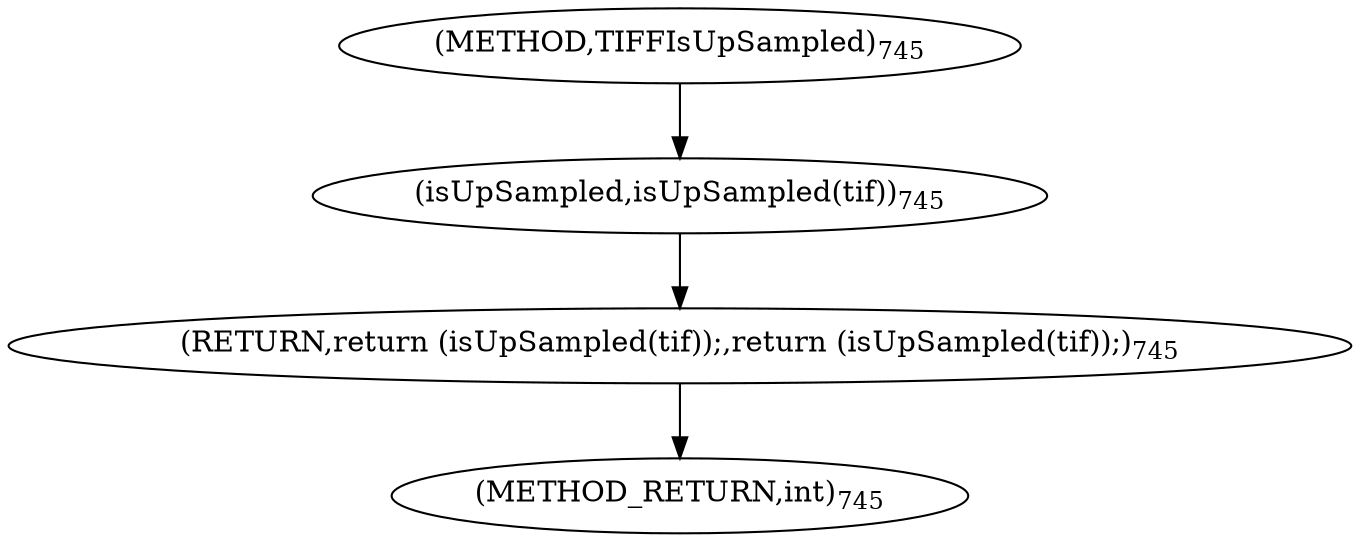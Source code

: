 digraph "TIFFIsUpSampled" {  
"1590" [label = <(RETURN,return (isUpSampled(tif));,return (isUpSampled(tif));)<SUB>745</SUB>> ]
"1591" [label = <(isUpSampled,isUpSampled(tif))<SUB>745</SUB>> ]
"1587" [label = <(METHOD,TIFFIsUpSampled)<SUB>745</SUB>> ]
"1593" [label = <(METHOD_RETURN,int)<SUB>745</SUB>> ]
  "1590" -> "1593" 
  "1591" -> "1590" 
  "1587" -> "1591" 
}
